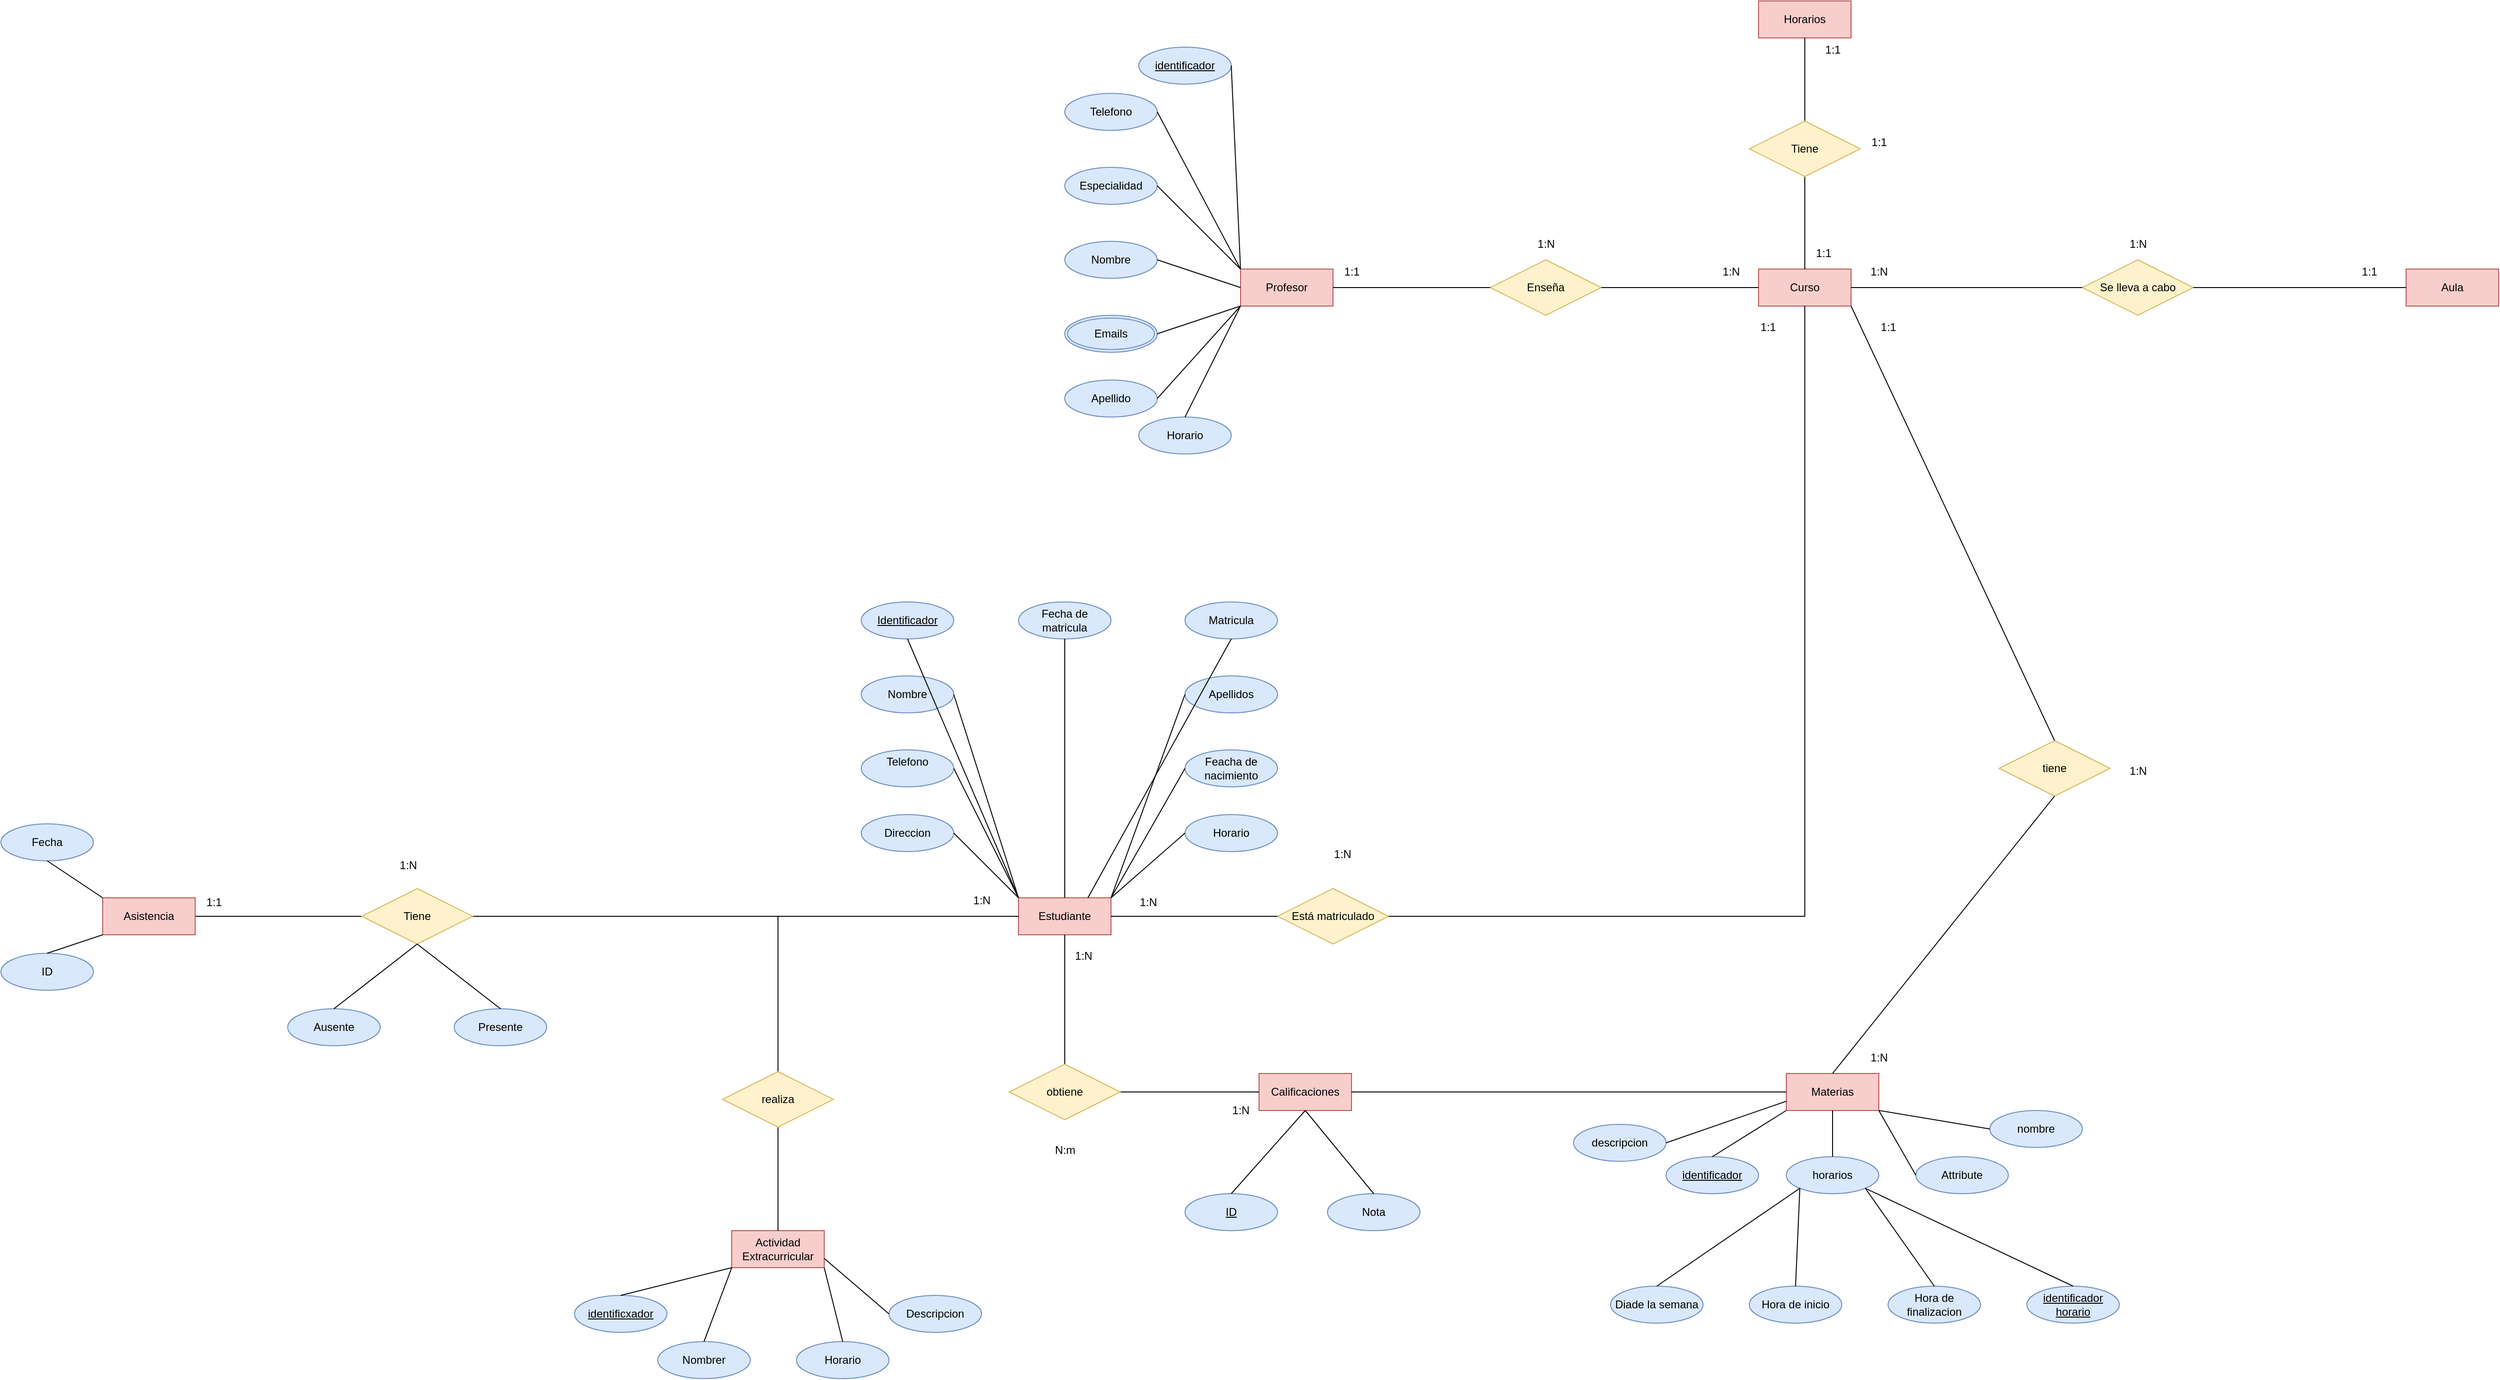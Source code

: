 <mxfile version="22.0.2" type="github">
  <diagram name="Página-1" id="wPSjvJBnHObbscWLN2zT">
    <mxGraphModel dx="8824" dy="5144" grid="1" gridSize="10" guides="1" tooltips="1" connect="1" arrows="1" fold="1" page="1" pageScale="1" pageWidth="827" pageHeight="1169" math="0" shadow="0">
      <root>
        <mxCell id="0" />
        <mxCell id="1" parent="0" />
        <mxCell id="TZzGec3rQxN_n7V5xTZW-39" value="" style="endArrow=none;html=1;rounded=0;exitX=1;exitY=0.5;exitDx=0;exitDy=0;entryX=0;entryY=0.5;entryDx=0;entryDy=0;" parent="1" source="TZzGec3rQxN_n7V5xTZW-9" target="TZzGec3rQxN_n7V5xTZW-1" edge="1">
          <mxGeometry relative="1" as="geometry">
            <mxPoint x="370" y="240" as="sourcePoint" />
            <mxPoint x="530" y="240" as="targetPoint" />
          </mxGeometry>
        </mxCell>
        <mxCell id="TZzGec3rQxN_n7V5xTZW-1" value="Estudiante" style="whiteSpace=wrap;html=1;align=center;fillColor=#f8cecc;strokeColor=#b85450;" parent="1" vertex="1">
          <mxGeometry x="-20" y="320" width="100" height="40" as="geometry" />
        </mxCell>
        <mxCell id="TZzGec3rQxN_n7V5xTZW-2" value="Curso" style="whiteSpace=wrap;html=1;align=center;fillColor=#f8cecc;strokeColor=#b85450;" parent="1" vertex="1">
          <mxGeometry x="780" y="-360" width="100" height="40" as="geometry" />
        </mxCell>
        <mxCell id="TZzGec3rQxN_n7V5xTZW-3" value="Profesor" style="whiteSpace=wrap;html=1;align=center;fillColor=#f8cecc;strokeColor=#b85450;" parent="1" vertex="1">
          <mxGeometry x="220" y="-360" width="100" height="40" as="geometry" />
        </mxCell>
        <mxCell id="TZzGec3rQxN_n7V5xTZW-4" value="Materias" style="whiteSpace=wrap;html=1;align=center;fillColor=#f8cecc;strokeColor=#b85450;" parent="1" vertex="1">
          <mxGeometry x="810" y="510" width="100" height="40" as="geometry" />
        </mxCell>
        <mxCell id="TZzGec3rQxN_n7V5xTZW-5" value="Aula" style="whiteSpace=wrap;html=1;align=center;fillColor=#f8cecc;strokeColor=#b85450;" parent="1" vertex="1">
          <mxGeometry x="1480" y="-360" width="100" height="40" as="geometry" />
        </mxCell>
        <mxCell id="TZzGec3rQxN_n7V5xTZW-6" value="Horarios" style="whiteSpace=wrap;html=1;align=center;fillColor=#f8cecc;strokeColor=#b85450;" parent="1" vertex="1">
          <mxGeometry x="780" y="-650" width="100" height="40" as="geometry" />
        </mxCell>
        <mxCell id="TZzGec3rQxN_n7V5xTZW-7" value="Calificaciones" style="whiteSpace=wrap;html=1;align=center;fillColor=#f8cecc;strokeColor=#b85450;" parent="1" vertex="1">
          <mxGeometry x="240" y="510" width="100" height="40" as="geometry" />
        </mxCell>
        <mxCell id="TZzGec3rQxN_n7V5xTZW-9" value="Asistencia" style="whiteSpace=wrap;html=1;align=center;fillColor=#f8cecc;strokeColor=#b85450;" parent="1" vertex="1">
          <mxGeometry x="-1010" y="320" width="100" height="40" as="geometry" />
        </mxCell>
        <mxCell id="TZzGec3rQxN_n7V5xTZW-10" value="Está matriculado" style="shape=rhombus;perimeter=rhombusPerimeter;whiteSpace=wrap;html=1;align=center;fillColor=#fff2cc;strokeColor=#d6b656;" parent="1" vertex="1">
          <mxGeometry x="260" y="310" width="120" height="60" as="geometry" />
        </mxCell>
        <mxCell id="TZzGec3rQxN_n7V5xTZW-12" value="" style="endArrow=none;html=1;rounded=0;entryX=0;entryY=0.5;entryDx=0;entryDy=0;exitX=1;exitY=0.5;exitDx=0;exitDy=0;" parent="1" source="TZzGec3rQxN_n7V5xTZW-1" target="TZzGec3rQxN_n7V5xTZW-10" edge="1">
          <mxGeometry relative="1" as="geometry">
            <mxPoint x="90" y="340" as="sourcePoint" />
            <mxPoint x="130" y="230" as="targetPoint" />
          </mxGeometry>
        </mxCell>
        <mxCell id="TZzGec3rQxN_n7V5xTZW-13" value="" style="endArrow=none;html=1;rounded=0;entryX=1;entryY=0.5;entryDx=0;entryDy=0;exitX=0.5;exitY=1;exitDx=0;exitDy=0;" parent="1" source="TZzGec3rQxN_n7V5xTZW-2" target="TZzGec3rQxN_n7V5xTZW-10" edge="1">
          <mxGeometry relative="1" as="geometry">
            <mxPoint x="210" y="230" as="sourcePoint" />
            <mxPoint x="370" y="230" as="targetPoint" />
            <Array as="points">
              <mxPoint x="830" y="340" />
            </Array>
          </mxGeometry>
        </mxCell>
        <mxCell id="TZzGec3rQxN_n7V5xTZW-14" value="Enseña" style="shape=rhombus;perimeter=rhombusPerimeter;whiteSpace=wrap;html=1;align=center;fillColor=#fff2cc;strokeColor=#d6b656;" parent="1" vertex="1">
          <mxGeometry x="490" y="-370" width="120" height="60" as="geometry" />
        </mxCell>
        <mxCell id="TZzGec3rQxN_n7V5xTZW-15" value="" style="endArrow=none;html=1;rounded=0;entryX=0;entryY=0.5;entryDx=0;entryDy=0;exitX=1;exitY=0.5;exitDx=0;exitDy=0;" parent="1" source="TZzGec3rQxN_n7V5xTZW-3" target="TZzGec3rQxN_n7V5xTZW-14" edge="1">
          <mxGeometry relative="1" as="geometry">
            <mxPoint x="210" y="-250" as="sourcePoint" />
            <mxPoint x="370" y="-250" as="targetPoint" />
          </mxGeometry>
        </mxCell>
        <mxCell id="TZzGec3rQxN_n7V5xTZW-16" value="" style="endArrow=none;html=1;rounded=0;entryX=0;entryY=0.5;entryDx=0;entryDy=0;exitX=1;exitY=0.5;exitDx=0;exitDy=0;" parent="1" source="TZzGec3rQxN_n7V5xTZW-14" target="TZzGec3rQxN_n7V5xTZW-2" edge="1">
          <mxGeometry relative="1" as="geometry">
            <mxPoint x="210" y="-250" as="sourcePoint" />
            <mxPoint x="370" y="-250" as="targetPoint" />
          </mxGeometry>
        </mxCell>
        <mxCell id="TZzGec3rQxN_n7V5xTZW-24" value="Se lleva a cabo" style="shape=rhombus;perimeter=rhombusPerimeter;whiteSpace=wrap;html=1;align=center;fillColor=#fff2cc;strokeColor=#d6b656;" parent="1" vertex="1">
          <mxGeometry x="1130" y="-370" width="120" height="60" as="geometry" />
        </mxCell>
        <mxCell id="TZzGec3rQxN_n7V5xTZW-25" value="" style="endArrow=none;html=1;rounded=0;entryX=0;entryY=0.5;entryDx=0;entryDy=0;exitX=1;exitY=0.5;exitDx=0;exitDy=0;" parent="1" source="TZzGec3rQxN_n7V5xTZW-2" target="TZzGec3rQxN_n7V5xTZW-24" edge="1">
          <mxGeometry relative="1" as="geometry">
            <mxPoint x="610" y="-260" as="sourcePoint" />
            <mxPoint x="770" y="-260" as="targetPoint" />
          </mxGeometry>
        </mxCell>
        <mxCell id="TZzGec3rQxN_n7V5xTZW-26" value="" style="endArrow=none;html=1;rounded=0;entryX=0;entryY=0.5;entryDx=0;entryDy=0;exitX=1;exitY=0.5;exitDx=0;exitDy=0;" parent="1" source="TZzGec3rQxN_n7V5xTZW-24" target="TZzGec3rQxN_n7V5xTZW-5" edge="1">
          <mxGeometry relative="1" as="geometry">
            <mxPoint x="800" y="-260" as="sourcePoint" />
            <mxPoint x="960" y="-260" as="targetPoint" />
          </mxGeometry>
        </mxCell>
        <mxCell id="TZzGec3rQxN_n7V5xTZW-28" value="" style="endArrow=none;html=1;rounded=0;entryX=0.5;entryY=1;entryDx=0;entryDy=0;exitX=0.5;exitY=0;exitDx=0;exitDy=0;" parent="1" source="TZzGec3rQxN_n7V5xTZW-2" target="TZzGec3rQxN_n7V5xTZW-6" edge="1">
          <mxGeometry relative="1" as="geometry">
            <mxPoint x="610" y="70" as="sourcePoint" />
            <mxPoint x="770" y="70" as="targetPoint" />
          </mxGeometry>
        </mxCell>
        <mxCell id="TZzGec3rQxN_n7V5xTZW-27" value="Tiene" style="shape=rhombus;perimeter=rhombusPerimeter;whiteSpace=wrap;html=1;align=center;fillColor=#fff2cc;strokeColor=#d6b656;" parent="1" vertex="1">
          <mxGeometry x="770" y="-520" width="120" height="60" as="geometry" />
        </mxCell>
        <mxCell id="TZzGec3rQxN_n7V5xTZW-30" value="" style="endArrow=none;html=1;rounded=0;exitX=0.5;exitY=1;exitDx=0;exitDy=0;" parent="1" source="TZzGec3rQxN_n7V5xTZW-29" edge="1">
          <mxGeometry relative="1" as="geometry">
            <mxPoint x="370" y="230" as="sourcePoint" />
            <mxPoint x="240" y="530" as="targetPoint" />
            <Array as="points">
              <mxPoint x="30" y="530" />
            </Array>
          </mxGeometry>
        </mxCell>
        <mxCell id="TZzGec3rQxN_n7V5xTZW-32" value="Tiene" style="shape=rhombus;perimeter=rhombusPerimeter;whiteSpace=wrap;html=1;align=center;fillColor=#fff2cc;strokeColor=#d6b656;" parent="1" vertex="1">
          <mxGeometry x="-730" y="310" width="120" height="60" as="geometry" />
        </mxCell>
        <mxCell id="TZzGec3rQxN_n7V5xTZW-34" value="tiene" style="shape=rhombus;perimeter=rhombusPerimeter;whiteSpace=wrap;html=1;align=center;fillColor=#fff2cc;strokeColor=#d6b656;" parent="1" vertex="1">
          <mxGeometry x="1040" y="150" width="120" height="60" as="geometry" />
        </mxCell>
        <mxCell id="TZzGec3rQxN_n7V5xTZW-40" value="" style="endArrow=none;html=1;rounded=0;exitX=0.5;exitY=1;exitDx=0;exitDy=0;" parent="1" source="TZzGec3rQxN_n7V5xTZW-1" target="TZzGec3rQxN_n7V5xTZW-29" edge="1">
          <mxGeometry relative="1" as="geometry">
            <mxPoint x="30" y="360" as="sourcePoint" />
            <mxPoint x="240" y="520" as="targetPoint" />
            <Array as="points" />
          </mxGeometry>
        </mxCell>
        <mxCell id="TZzGec3rQxN_n7V5xTZW-29" value="obtiene" style="shape=rhombus;perimeter=rhombusPerimeter;whiteSpace=wrap;html=1;align=center;fillColor=#fff2cc;strokeColor=#d6b656;" parent="1" vertex="1">
          <mxGeometry x="-30" y="500" width="120" height="60" as="geometry" />
        </mxCell>
        <mxCell id="TZzGec3rQxN_n7V5xTZW-41" value="" style="endArrow=none;html=1;rounded=0;exitX=1;exitY=0.5;exitDx=0;exitDy=0;entryX=0;entryY=0.5;entryDx=0;entryDy=0;" parent="1" source="TZzGec3rQxN_n7V5xTZW-7" target="TZzGec3rQxN_n7V5xTZW-4" edge="1">
          <mxGeometry relative="1" as="geometry">
            <mxPoint x="370" y="240" as="sourcePoint" />
            <mxPoint x="530" y="240" as="targetPoint" />
          </mxGeometry>
        </mxCell>
        <mxCell id="TZzGec3rQxN_n7V5xTZW-42" value="" style="endArrow=none;html=1;rounded=0;exitX=1;exitY=1;exitDx=0;exitDy=0;entryX=0.5;entryY=0;entryDx=0;entryDy=0;" parent="1" source="TZzGec3rQxN_n7V5xTZW-2" target="TZzGec3rQxN_n7V5xTZW-34" edge="1">
          <mxGeometry relative="1" as="geometry">
            <mxPoint x="610" y="240" as="sourcePoint" />
            <mxPoint x="770" y="240" as="targetPoint" />
          </mxGeometry>
        </mxCell>
        <mxCell id="TZzGec3rQxN_n7V5xTZW-43" value="" style="endArrow=none;html=1;rounded=0;entryX=0.5;entryY=1;entryDx=0;entryDy=0;exitX=0.5;exitY=0;exitDx=0;exitDy=0;" parent="1" source="TZzGec3rQxN_n7V5xTZW-4" target="TZzGec3rQxN_n7V5xTZW-34" edge="1">
          <mxGeometry relative="1" as="geometry">
            <mxPoint x="610" y="240" as="sourcePoint" />
            <mxPoint x="770" y="240" as="targetPoint" />
          </mxGeometry>
        </mxCell>
        <mxCell id="xN6OcyvMo-bTMvyKfU6J-1" value="Identificador" style="ellipse;whiteSpace=wrap;html=1;align=center;fontStyle=4;fillColor=#dae8fc;strokeColor=#6c8ebf;" vertex="1" parent="1">
          <mxGeometry x="-190" width="100" height="40" as="geometry" />
        </mxCell>
        <mxCell id="xN6OcyvMo-bTMvyKfU6J-2" value="&lt;div&gt;Telefono&lt;/div&gt;&lt;div&gt;&lt;br&gt;&lt;/div&gt;" style="ellipse;whiteSpace=wrap;html=1;align=center;fillColor=#dae8fc;strokeColor=#6c8ebf;" vertex="1" parent="1">
          <mxGeometry x="-190" y="160" width="100" height="40" as="geometry" />
        </mxCell>
        <mxCell id="xN6OcyvMo-bTMvyKfU6J-3" value="Direccion" style="ellipse;whiteSpace=wrap;html=1;align=center;fillColor=#dae8fc;strokeColor=#6c8ebf;" vertex="1" parent="1">
          <mxGeometry x="-190" y="230" width="100" height="40" as="geometry" />
        </mxCell>
        <mxCell id="xN6OcyvMo-bTMvyKfU6J-4" value="Horario" style="ellipse;whiteSpace=wrap;html=1;align=center;fillColor=#dae8fc;strokeColor=#6c8ebf;" vertex="1" parent="1">
          <mxGeometry x="160" y="230" width="100" height="40" as="geometry" />
        </mxCell>
        <mxCell id="xN6OcyvMo-bTMvyKfU6J-5" value="Feacha de nacimiento" style="ellipse;whiteSpace=wrap;html=1;align=center;fillColor=#dae8fc;strokeColor=#6c8ebf;" vertex="1" parent="1">
          <mxGeometry x="160" y="160" width="100" height="40" as="geometry" />
        </mxCell>
        <mxCell id="xN6OcyvMo-bTMvyKfU6J-6" value="Apellidos" style="ellipse;whiteSpace=wrap;html=1;align=center;fillColor=#dae8fc;strokeColor=#6c8ebf;" vertex="1" parent="1">
          <mxGeometry x="160" y="80" width="100" height="40" as="geometry" />
        </mxCell>
        <mxCell id="xN6OcyvMo-bTMvyKfU6J-7" value="Nombre" style="ellipse;whiteSpace=wrap;html=1;align=center;fillColor=#dae8fc;strokeColor=#6c8ebf;" vertex="1" parent="1">
          <mxGeometry x="-190" y="80" width="100" height="40" as="geometry" />
        </mxCell>
        <mxCell id="xN6OcyvMo-bTMvyKfU6J-13" value="" style="endArrow=none;html=1;rounded=0;entryX=0;entryY=0;entryDx=0;entryDy=0;exitX=1;exitY=0.5;exitDx=0;exitDy=0;" edge="1" parent="1" source="xN6OcyvMo-bTMvyKfU6J-3" target="TZzGec3rQxN_n7V5xTZW-1">
          <mxGeometry relative="1" as="geometry">
            <mxPoint x="-70" y="170" as="sourcePoint" />
            <mxPoint x="90" y="170" as="targetPoint" />
          </mxGeometry>
        </mxCell>
        <mxCell id="xN6OcyvMo-bTMvyKfU6J-15" value="" style="endArrow=none;html=1;rounded=0;entryX=0;entryY=0.5;entryDx=0;entryDy=0;exitX=1;exitY=0;exitDx=0;exitDy=0;" edge="1" parent="1" source="TZzGec3rQxN_n7V5xTZW-1" target="xN6OcyvMo-bTMvyKfU6J-4">
          <mxGeometry relative="1" as="geometry">
            <mxPoint x="-70" y="170" as="sourcePoint" />
            <mxPoint x="90" y="170" as="targetPoint" />
          </mxGeometry>
        </mxCell>
        <mxCell id="xN6OcyvMo-bTMvyKfU6J-16" value="" style="endArrow=none;html=1;rounded=0;entryX=0;entryY=0.5;entryDx=0;entryDy=0;exitX=1;exitY=0;exitDx=0;exitDy=0;" edge="1" parent="1" source="TZzGec3rQxN_n7V5xTZW-1" target="xN6OcyvMo-bTMvyKfU6J-5">
          <mxGeometry relative="1" as="geometry">
            <mxPoint x="-70" y="170" as="sourcePoint" />
            <mxPoint x="90" y="170" as="targetPoint" />
          </mxGeometry>
        </mxCell>
        <mxCell id="xN6OcyvMo-bTMvyKfU6J-17" value="" style="endArrow=none;html=1;rounded=0;entryX=0;entryY=0.5;entryDx=0;entryDy=0;exitX=1;exitY=0;exitDx=0;exitDy=0;" edge="1" parent="1" source="TZzGec3rQxN_n7V5xTZW-1" target="xN6OcyvMo-bTMvyKfU6J-6">
          <mxGeometry relative="1" as="geometry">
            <mxPoint x="-70" y="170" as="sourcePoint" />
            <mxPoint x="90" y="170" as="targetPoint" />
          </mxGeometry>
        </mxCell>
        <mxCell id="xN6OcyvMo-bTMvyKfU6J-18" value="" style="endArrow=none;html=1;rounded=0;entryX=0.5;entryY=1;entryDx=0;entryDy=0;exitX=0;exitY=0;exitDx=0;exitDy=0;" edge="1" parent="1" source="TZzGec3rQxN_n7V5xTZW-1" target="xN6OcyvMo-bTMvyKfU6J-1">
          <mxGeometry relative="1" as="geometry">
            <mxPoint x="-70" y="170" as="sourcePoint" />
            <mxPoint x="90" y="170" as="targetPoint" />
            <Array as="points" />
          </mxGeometry>
        </mxCell>
        <mxCell id="xN6OcyvMo-bTMvyKfU6J-19" value="" style="endArrow=none;html=1;rounded=0;exitX=1;exitY=0.5;exitDx=0;exitDy=0;entryX=0;entryY=0;entryDx=0;entryDy=0;" edge="1" parent="1" source="xN6OcyvMo-bTMvyKfU6J-2" target="TZzGec3rQxN_n7V5xTZW-1">
          <mxGeometry relative="1" as="geometry">
            <mxPoint x="-70" y="170" as="sourcePoint" />
            <mxPoint x="90" y="170" as="targetPoint" />
          </mxGeometry>
        </mxCell>
        <mxCell id="xN6OcyvMo-bTMvyKfU6J-20" value="" style="endArrow=none;html=1;rounded=0;exitX=1;exitY=0.5;exitDx=0;exitDy=0;entryX=0;entryY=0;entryDx=0;entryDy=0;" edge="1" parent="1" source="xN6OcyvMo-bTMvyKfU6J-7" target="TZzGec3rQxN_n7V5xTZW-1">
          <mxGeometry relative="1" as="geometry">
            <mxPoint x="-70" y="170" as="sourcePoint" />
            <mxPoint x="90" y="170" as="targetPoint" />
          </mxGeometry>
        </mxCell>
        <mxCell id="xN6OcyvMo-bTMvyKfU6J-21" value="Matricula" style="ellipse;whiteSpace=wrap;html=1;align=center;fillColor=#dae8fc;strokeColor=#6c8ebf;" vertex="1" parent="1">
          <mxGeometry x="160" width="100" height="40" as="geometry" />
        </mxCell>
        <mxCell id="xN6OcyvMo-bTMvyKfU6J-22" value="Fecha de matricula" style="ellipse;whiteSpace=wrap;html=1;align=center;fillColor=#dae8fc;strokeColor=#6c8ebf;" vertex="1" parent="1">
          <mxGeometry x="-20" width="100" height="40" as="geometry" />
        </mxCell>
        <mxCell id="xN6OcyvMo-bTMvyKfU6J-23" value="" style="endArrow=none;html=1;rounded=0;exitX=0.5;exitY=1;exitDx=0;exitDy=0;entryX=0.5;entryY=0;entryDx=0;entryDy=0;" edge="1" parent="1" source="xN6OcyvMo-bTMvyKfU6J-22" target="TZzGec3rQxN_n7V5xTZW-1">
          <mxGeometry relative="1" as="geometry">
            <mxPoint x="260" y="190" as="sourcePoint" />
            <mxPoint x="30" y="310" as="targetPoint" />
          </mxGeometry>
        </mxCell>
        <mxCell id="xN6OcyvMo-bTMvyKfU6J-25" value="" style="endArrow=none;html=1;rounded=0;exitX=0.5;exitY=1;exitDx=0;exitDy=0;entryX=0.75;entryY=0;entryDx=0;entryDy=0;" edge="1" parent="1" source="xN6OcyvMo-bTMvyKfU6J-21" target="TZzGec3rQxN_n7V5xTZW-1">
          <mxGeometry relative="1" as="geometry">
            <mxPoint x="260" y="190" as="sourcePoint" />
            <mxPoint x="50" y="310" as="targetPoint" />
          </mxGeometry>
        </mxCell>
        <mxCell id="xN6OcyvMo-bTMvyKfU6J-26" value="identificador" style="ellipse;whiteSpace=wrap;html=1;align=center;fontStyle=4;fillColor=#dae8fc;strokeColor=#6c8ebf;" vertex="1" parent="1">
          <mxGeometry x="110" y="-600" width="100" height="40" as="geometry" />
        </mxCell>
        <mxCell id="xN6OcyvMo-bTMvyKfU6J-29" value="Telefono" style="ellipse;whiteSpace=wrap;html=1;align=center;fillColor=#dae8fc;strokeColor=#6c8ebf;" vertex="1" parent="1">
          <mxGeometry x="30" y="-550" width="100" height="40" as="geometry" />
        </mxCell>
        <mxCell id="xN6OcyvMo-bTMvyKfU6J-30" value="Especialidad" style="ellipse;whiteSpace=wrap;html=1;align=center;fillColor=#dae8fc;strokeColor=#6c8ebf;" vertex="1" parent="1">
          <mxGeometry x="30" y="-470" width="100" height="40" as="geometry" />
        </mxCell>
        <mxCell id="xN6OcyvMo-bTMvyKfU6J-31" value="Apellido" style="ellipse;whiteSpace=wrap;html=1;align=center;fillColor=#dae8fc;strokeColor=#6c8ebf;" vertex="1" parent="1">
          <mxGeometry x="30" y="-240" width="100" height="40" as="geometry" />
        </mxCell>
        <mxCell id="xN6OcyvMo-bTMvyKfU6J-32" value="Nombre" style="ellipse;whiteSpace=wrap;html=1;align=center;fillColor=#dae8fc;strokeColor=#6c8ebf;" vertex="1" parent="1">
          <mxGeometry x="30" y="-390" width="100" height="40" as="geometry" />
        </mxCell>
        <mxCell id="xN6OcyvMo-bTMvyKfU6J-33" value="Emails" style="ellipse;shape=doubleEllipse;margin=3;whiteSpace=wrap;html=1;align=center;fillColor=#dae8fc;strokeColor=#6c8ebf;" vertex="1" parent="1">
          <mxGeometry x="30" y="-310" width="100" height="40" as="geometry" />
        </mxCell>
        <mxCell id="xN6OcyvMo-bTMvyKfU6J-34" value="Horario" style="ellipse;whiteSpace=wrap;html=1;align=center;fillColor=#dae8fc;strokeColor=#6c8ebf;" vertex="1" parent="1">
          <mxGeometry x="110" y="-200" width="100" height="40" as="geometry" />
        </mxCell>
        <mxCell id="xN6OcyvMo-bTMvyKfU6J-35" value="" style="endArrow=none;html=1;rounded=0;entryX=0;entryY=1;entryDx=0;entryDy=0;exitX=0.5;exitY=0;exitDx=0;exitDy=0;" edge="1" parent="1" source="xN6OcyvMo-bTMvyKfU6J-34" target="TZzGec3rQxN_n7V5xTZW-3">
          <mxGeometry relative="1" as="geometry">
            <mxPoint x="90" y="-270" as="sourcePoint" />
            <mxPoint x="250" y="-270" as="targetPoint" />
          </mxGeometry>
        </mxCell>
        <mxCell id="xN6OcyvMo-bTMvyKfU6J-36" value="" style="endArrow=none;html=1;rounded=0;exitX=0;exitY=1;exitDx=0;exitDy=0;entryX=1;entryY=0.5;entryDx=0;entryDy=0;" edge="1" parent="1" source="TZzGec3rQxN_n7V5xTZW-3" target="xN6OcyvMo-bTMvyKfU6J-31">
          <mxGeometry relative="1" as="geometry">
            <mxPoint x="90" y="-270" as="sourcePoint" />
            <mxPoint x="250" y="-270" as="targetPoint" />
          </mxGeometry>
        </mxCell>
        <mxCell id="xN6OcyvMo-bTMvyKfU6J-37" value="" style="endArrow=none;html=1;rounded=0;entryX=0;entryY=1;entryDx=0;entryDy=0;exitX=1;exitY=0.5;exitDx=0;exitDy=0;" edge="1" parent="1" source="xN6OcyvMo-bTMvyKfU6J-33" target="TZzGec3rQxN_n7V5xTZW-3">
          <mxGeometry relative="1" as="geometry">
            <mxPoint x="90" y="-270" as="sourcePoint" />
            <mxPoint x="250" y="-270" as="targetPoint" />
          </mxGeometry>
        </mxCell>
        <mxCell id="xN6OcyvMo-bTMvyKfU6J-38" value="" style="endArrow=none;html=1;rounded=0;entryX=0;entryY=0.5;entryDx=0;entryDy=0;exitX=1;exitY=0.5;exitDx=0;exitDy=0;" edge="1" parent="1" source="xN6OcyvMo-bTMvyKfU6J-32" target="TZzGec3rQxN_n7V5xTZW-3">
          <mxGeometry relative="1" as="geometry">
            <mxPoint x="90" y="-270" as="sourcePoint" />
            <mxPoint x="250" y="-270" as="targetPoint" />
          </mxGeometry>
        </mxCell>
        <mxCell id="xN6OcyvMo-bTMvyKfU6J-39" value="" style="endArrow=none;html=1;rounded=0;entryX=0;entryY=0;entryDx=0;entryDy=0;exitX=1;exitY=0.5;exitDx=0;exitDy=0;" edge="1" parent="1" source="xN6OcyvMo-bTMvyKfU6J-30" target="TZzGec3rQxN_n7V5xTZW-3">
          <mxGeometry relative="1" as="geometry">
            <mxPoint x="90" y="-270" as="sourcePoint" />
            <mxPoint x="250" y="-270" as="targetPoint" />
          </mxGeometry>
        </mxCell>
        <mxCell id="xN6OcyvMo-bTMvyKfU6J-40" value="" style="endArrow=none;html=1;rounded=0;entryX=0;entryY=0;entryDx=0;entryDy=0;exitX=1;exitY=0.5;exitDx=0;exitDy=0;" edge="1" parent="1" source="xN6OcyvMo-bTMvyKfU6J-29" target="TZzGec3rQxN_n7V5xTZW-3">
          <mxGeometry relative="1" as="geometry">
            <mxPoint x="90" y="-270" as="sourcePoint" />
            <mxPoint x="250" y="-270" as="targetPoint" />
          </mxGeometry>
        </mxCell>
        <mxCell id="xN6OcyvMo-bTMvyKfU6J-41" value="" style="endArrow=none;html=1;rounded=0;entryX=0;entryY=0;entryDx=0;entryDy=0;exitX=1;exitY=0.5;exitDx=0;exitDy=0;" edge="1" parent="1" source="xN6OcyvMo-bTMvyKfU6J-26" target="TZzGec3rQxN_n7V5xTZW-3">
          <mxGeometry relative="1" as="geometry">
            <mxPoint x="90" y="-270" as="sourcePoint" />
            <mxPoint x="250" y="-270" as="targetPoint" />
          </mxGeometry>
        </mxCell>
        <mxCell id="xN6OcyvMo-bTMvyKfU6J-42" value="identificador" style="ellipse;whiteSpace=wrap;html=1;align=center;fontStyle=4;fillColor=#dae8fc;strokeColor=#6c8ebf;" vertex="1" parent="1">
          <mxGeometry x="680" y="600" width="100" height="40" as="geometry" />
        </mxCell>
        <mxCell id="xN6OcyvMo-bTMvyKfU6J-43" value="Attribute" style="ellipse;whiteSpace=wrap;html=1;align=center;fillColor=#dae8fc;strokeColor=#6c8ebf;" vertex="1" parent="1">
          <mxGeometry x="950" y="600" width="100" height="40" as="geometry" />
        </mxCell>
        <mxCell id="xN6OcyvMo-bTMvyKfU6J-44" value="horarios" style="ellipse;whiteSpace=wrap;html=1;align=center;fillColor=#dae8fc;strokeColor=#6c8ebf;" vertex="1" parent="1">
          <mxGeometry x="810" y="600" width="100" height="40" as="geometry" />
        </mxCell>
        <mxCell id="xN6OcyvMo-bTMvyKfU6J-45" value="descripcion" style="ellipse;whiteSpace=wrap;html=1;align=center;fillColor=#dae8fc;strokeColor=#6c8ebf;" vertex="1" parent="1">
          <mxGeometry x="580" y="565" width="100" height="40" as="geometry" />
        </mxCell>
        <mxCell id="xN6OcyvMo-bTMvyKfU6J-46" value="nombre" style="ellipse;whiteSpace=wrap;html=1;align=center;fillColor=#dae8fc;strokeColor=#6c8ebf;" vertex="1" parent="1">
          <mxGeometry x="1030" y="550" width="100" height="40" as="geometry" />
        </mxCell>
        <mxCell id="xN6OcyvMo-bTMvyKfU6J-47" value="Hora de finalizacion" style="ellipse;whiteSpace=wrap;html=1;align=center;fillColor=#dae8fc;strokeColor=#6c8ebf;" vertex="1" parent="1">
          <mxGeometry x="920" y="740" width="100" height="40" as="geometry" />
        </mxCell>
        <mxCell id="xN6OcyvMo-bTMvyKfU6J-48" value="Hora de inicio" style="ellipse;whiteSpace=wrap;html=1;align=center;fillColor=#dae8fc;strokeColor=#6c8ebf;" vertex="1" parent="1">
          <mxGeometry x="770" y="740" width="100" height="40" as="geometry" />
        </mxCell>
        <mxCell id="xN6OcyvMo-bTMvyKfU6J-49" value="Diade la semana " style="ellipse;whiteSpace=wrap;html=1;align=center;fillColor=#dae8fc;strokeColor=#6c8ebf;" vertex="1" parent="1">
          <mxGeometry x="620" y="740" width="100" height="40" as="geometry" />
        </mxCell>
        <mxCell id="xN6OcyvMo-bTMvyKfU6J-50" value="identificador horario" style="ellipse;whiteSpace=wrap;html=1;align=center;fontStyle=4;fillColor=#dae8fc;strokeColor=#6c8ebf;" vertex="1" parent="1">
          <mxGeometry x="1070" y="740" width="100" height="40" as="geometry" />
        </mxCell>
        <mxCell id="xN6OcyvMo-bTMvyKfU6J-51" value="" style="endArrow=none;html=1;rounded=0;exitX=0.5;exitY=0;exitDx=0;exitDy=0;entryX=0;entryY=1;entryDx=0;entryDy=0;" edge="1" parent="1" source="xN6OcyvMo-bTMvyKfU6J-48" target="xN6OcyvMo-bTMvyKfU6J-44">
          <mxGeometry relative="1" as="geometry">
            <mxPoint x="880" y="610" as="sourcePoint" />
            <mxPoint x="1040" y="610" as="targetPoint" />
          </mxGeometry>
        </mxCell>
        <mxCell id="xN6OcyvMo-bTMvyKfU6J-52" value="" style="endArrow=none;html=1;rounded=0;entryX=0.5;entryY=0;entryDx=0;entryDy=0;exitX=1;exitY=1;exitDx=0;exitDy=0;" edge="1" parent="1" source="xN6OcyvMo-bTMvyKfU6J-44" target="xN6OcyvMo-bTMvyKfU6J-47">
          <mxGeometry relative="1" as="geometry">
            <mxPoint x="880" y="610" as="sourcePoint" />
            <mxPoint x="1040" y="610" as="targetPoint" />
          </mxGeometry>
        </mxCell>
        <mxCell id="xN6OcyvMo-bTMvyKfU6J-53" value="" style="endArrow=none;html=1;rounded=0;entryX=0.5;entryY=0;entryDx=0;entryDy=0;exitX=1;exitY=1;exitDx=0;exitDy=0;" edge="1" parent="1" source="xN6OcyvMo-bTMvyKfU6J-44" target="xN6OcyvMo-bTMvyKfU6J-50">
          <mxGeometry relative="1" as="geometry">
            <mxPoint x="880" y="610" as="sourcePoint" />
            <mxPoint x="1040" y="610" as="targetPoint" />
          </mxGeometry>
        </mxCell>
        <mxCell id="xN6OcyvMo-bTMvyKfU6J-54" value="" style="endArrow=none;html=1;rounded=0;exitX=0.5;exitY=0;exitDx=0;exitDy=0;entryX=0;entryY=1;entryDx=0;entryDy=0;" edge="1" parent="1" source="xN6OcyvMo-bTMvyKfU6J-49" target="xN6OcyvMo-bTMvyKfU6J-44">
          <mxGeometry relative="1" as="geometry">
            <mxPoint x="880" y="610" as="sourcePoint" />
            <mxPoint x="1040" y="610" as="targetPoint" />
          </mxGeometry>
        </mxCell>
        <mxCell id="xN6OcyvMo-bTMvyKfU6J-55" value="ID" style="ellipse;whiteSpace=wrap;html=1;align=center;fontStyle=4;fillColor=#dae8fc;strokeColor=#6c8ebf;" vertex="1" parent="1">
          <mxGeometry x="160" y="640" width="100" height="40" as="geometry" />
        </mxCell>
        <mxCell id="xN6OcyvMo-bTMvyKfU6J-56" value="Nota" style="ellipse;whiteSpace=wrap;html=1;align=center;fillColor=#dae8fc;strokeColor=#6c8ebf;" vertex="1" parent="1">
          <mxGeometry x="314" y="640" width="100" height="40" as="geometry" />
        </mxCell>
        <mxCell id="xN6OcyvMo-bTMvyKfU6J-57" value="" style="endArrow=none;html=1;rounded=0;exitX=0.5;exitY=1;exitDx=0;exitDy=0;entryX=0.5;entryY=0;entryDx=0;entryDy=0;" edge="1" parent="1" source="TZzGec3rQxN_n7V5xTZW-7" target="xN6OcyvMo-bTMvyKfU6J-56">
          <mxGeometry relative="1" as="geometry">
            <mxPoint x="250" y="660" as="sourcePoint" />
            <mxPoint x="410" y="660" as="targetPoint" />
          </mxGeometry>
        </mxCell>
        <mxCell id="xN6OcyvMo-bTMvyKfU6J-58" value="" style="endArrow=none;html=1;rounded=0;exitX=0.5;exitY=0;exitDx=0;exitDy=0;entryX=0.5;entryY=1;entryDx=0;entryDy=0;" edge="1" parent="1" source="xN6OcyvMo-bTMvyKfU6J-55" target="TZzGec3rQxN_n7V5xTZW-7">
          <mxGeometry relative="1" as="geometry">
            <mxPoint x="250" y="660" as="sourcePoint" />
            <mxPoint x="410" y="660" as="targetPoint" />
          </mxGeometry>
        </mxCell>
        <mxCell id="xN6OcyvMo-bTMvyKfU6J-60" value="Ausente " style="ellipse;whiteSpace=wrap;html=1;align=center;fillColor=#dae8fc;strokeColor=#6c8ebf;" vertex="1" parent="1">
          <mxGeometry x="-810" y="440" width="100" height="40" as="geometry" />
        </mxCell>
        <mxCell id="xN6OcyvMo-bTMvyKfU6J-61" value="Presente" style="ellipse;whiteSpace=wrap;html=1;align=center;fillColor=#dae8fc;strokeColor=#6c8ebf;" vertex="1" parent="1">
          <mxGeometry x="-630" y="440" width="100" height="40" as="geometry" />
        </mxCell>
        <mxCell id="xN6OcyvMo-bTMvyKfU6J-62" value="ID" style="ellipse;whiteSpace=wrap;html=1;align=center;fillColor=#dae8fc;strokeColor=#6c8ebf;" vertex="1" parent="1">
          <mxGeometry x="-1120" y="380" width="100" height="40" as="geometry" />
        </mxCell>
        <mxCell id="xN6OcyvMo-bTMvyKfU6J-63" value="Fecha" style="ellipse;whiteSpace=wrap;html=1;align=center;fillColor=#dae8fc;strokeColor=#6c8ebf;" vertex="1" parent="1">
          <mxGeometry x="-1120" y="240" width="100" height="40" as="geometry" />
        </mxCell>
        <mxCell id="xN6OcyvMo-bTMvyKfU6J-64" value="" style="endArrow=none;html=1;rounded=0;entryX=0.5;entryY=0;entryDx=0;entryDy=0;exitX=0.5;exitY=1;exitDx=0;exitDy=0;" edge="1" parent="1" source="TZzGec3rQxN_n7V5xTZW-32" target="xN6OcyvMo-bTMvyKfU6J-60">
          <mxGeometry relative="1" as="geometry">
            <mxPoint x="-590" y="340" as="sourcePoint" />
            <mxPoint x="-430" y="340" as="targetPoint" />
          </mxGeometry>
        </mxCell>
        <mxCell id="xN6OcyvMo-bTMvyKfU6J-65" value="" style="endArrow=none;html=1;rounded=0;entryX=0.5;entryY=0;entryDx=0;entryDy=0;exitX=0.5;exitY=1;exitDx=0;exitDy=0;" edge="1" parent="1" source="TZzGec3rQxN_n7V5xTZW-32" target="xN6OcyvMo-bTMvyKfU6J-61">
          <mxGeometry relative="1" as="geometry">
            <mxPoint x="-590" y="340" as="sourcePoint" />
            <mxPoint x="-430" y="340" as="targetPoint" />
          </mxGeometry>
        </mxCell>
        <mxCell id="xN6OcyvMo-bTMvyKfU6J-66" value="" style="endArrow=none;html=1;rounded=0;exitX=0.5;exitY=0;exitDx=0;exitDy=0;entryX=0;entryY=1;entryDx=0;entryDy=0;" edge="1" parent="1" source="xN6OcyvMo-bTMvyKfU6J-62" target="TZzGec3rQxN_n7V5xTZW-9">
          <mxGeometry relative="1" as="geometry">
            <mxPoint x="-590" y="340" as="sourcePoint" />
            <mxPoint x="-430" y="340" as="targetPoint" />
          </mxGeometry>
        </mxCell>
        <mxCell id="xN6OcyvMo-bTMvyKfU6J-67" value="" style="endArrow=none;html=1;rounded=0;exitX=0.5;exitY=1;exitDx=0;exitDy=0;entryX=0;entryY=0;entryDx=0;entryDy=0;" edge="1" parent="1" source="xN6OcyvMo-bTMvyKfU6J-63" target="TZzGec3rQxN_n7V5xTZW-9">
          <mxGeometry relative="1" as="geometry">
            <mxPoint x="-620" y="280" as="sourcePoint" />
            <mxPoint x="-460" y="280" as="targetPoint" />
          </mxGeometry>
        </mxCell>
        <mxCell id="xN6OcyvMo-bTMvyKfU6J-75" value="" style="endArrow=none;html=1;rounded=0;entryX=1;entryY=0.5;entryDx=0;entryDy=0;exitX=0;exitY=0.75;exitDx=0;exitDy=0;" edge="1" parent="1" source="TZzGec3rQxN_n7V5xTZW-4" target="xN6OcyvMo-bTMvyKfU6J-45">
          <mxGeometry relative="1" as="geometry">
            <mxPoint x="190" y="210" as="sourcePoint" />
            <mxPoint x="350" y="210" as="targetPoint" />
          </mxGeometry>
        </mxCell>
        <mxCell id="xN6OcyvMo-bTMvyKfU6J-76" value="" style="endArrow=none;html=1;rounded=0;entryX=0.5;entryY=1;entryDx=0;entryDy=0;exitX=0.5;exitY=0;exitDx=0;exitDy=0;" edge="1" parent="1" source="xN6OcyvMo-bTMvyKfU6J-44" target="TZzGec3rQxN_n7V5xTZW-4">
          <mxGeometry relative="1" as="geometry">
            <mxPoint x="690" y="550" as="sourcePoint" />
            <mxPoint x="850" y="550" as="targetPoint" />
          </mxGeometry>
        </mxCell>
        <mxCell id="xN6OcyvMo-bTMvyKfU6J-77" value="" style="endArrow=none;html=1;rounded=0;exitX=0.5;exitY=0;exitDx=0;exitDy=0;entryX=0;entryY=1;entryDx=0;entryDy=0;" edge="1" parent="1" source="xN6OcyvMo-bTMvyKfU6J-42" target="TZzGec3rQxN_n7V5xTZW-4">
          <mxGeometry relative="1" as="geometry">
            <mxPoint x="690" y="550" as="sourcePoint" />
            <mxPoint x="850" y="550" as="targetPoint" />
          </mxGeometry>
        </mxCell>
        <mxCell id="xN6OcyvMo-bTMvyKfU6J-78" value="" style="endArrow=none;html=1;rounded=0;entryX=0;entryY=0.5;entryDx=0;entryDy=0;exitX=1;exitY=1;exitDx=0;exitDy=0;" edge="1" parent="1" source="TZzGec3rQxN_n7V5xTZW-4" target="xN6OcyvMo-bTMvyKfU6J-46">
          <mxGeometry relative="1" as="geometry">
            <mxPoint x="770" y="580" as="sourcePoint" />
            <mxPoint x="930" y="580" as="targetPoint" />
          </mxGeometry>
        </mxCell>
        <mxCell id="xN6OcyvMo-bTMvyKfU6J-79" value="" style="endArrow=none;html=1;rounded=0;entryX=0;entryY=0.5;entryDx=0;entryDy=0;exitX=1;exitY=1;exitDx=0;exitDy=0;" edge="1" parent="1" source="TZzGec3rQxN_n7V5xTZW-4" target="xN6OcyvMo-bTMvyKfU6J-43">
          <mxGeometry relative="1" as="geometry">
            <mxPoint x="770" y="580" as="sourcePoint" />
            <mxPoint x="930" y="580" as="targetPoint" />
          </mxGeometry>
        </mxCell>
        <mxCell id="xN6OcyvMo-bTMvyKfU6J-80" value="1:1" style="text;html=1;align=center;verticalAlign=middle;resizable=0;points=[];autosize=1;strokeColor=none;fillColor=none;" vertex="1" parent="1">
          <mxGeometry x="-910" y="310" width="40" height="30" as="geometry" />
        </mxCell>
        <mxCell id="xN6OcyvMo-bTMvyKfU6J-81" value="1:N" style="text;html=1;align=center;verticalAlign=middle;resizable=0;points=[];autosize=1;strokeColor=none;fillColor=none;" vertex="1" parent="1">
          <mxGeometry x="-80" y="308" width="40" height="30" as="geometry" />
        </mxCell>
        <mxCell id="xN6OcyvMo-bTMvyKfU6J-82" value="1:N" style="text;html=1;align=center;verticalAlign=middle;resizable=0;points=[];autosize=1;strokeColor=none;fillColor=none;" vertex="1" parent="1">
          <mxGeometry x="-700" y="270" width="40" height="30" as="geometry" />
        </mxCell>
        <mxCell id="xN6OcyvMo-bTMvyKfU6J-83" value="1:N" style="text;html=1;align=center;verticalAlign=middle;resizable=0;points=[];autosize=1;strokeColor=none;fillColor=none;" vertex="1" parent="1">
          <mxGeometry x="30" y="368" width="40" height="30" as="geometry" />
        </mxCell>
        <mxCell id="xN6OcyvMo-bTMvyKfU6J-84" value="1:N" style="text;html=1;align=center;verticalAlign=middle;resizable=0;points=[];autosize=1;strokeColor=none;fillColor=none;" vertex="1" parent="1">
          <mxGeometry x="200" y="535" width="40" height="30" as="geometry" />
        </mxCell>
        <mxCell id="xN6OcyvMo-bTMvyKfU6J-85" value="N:m" style="text;html=1;align=center;verticalAlign=middle;resizable=0;points=[];autosize=1;strokeColor=none;fillColor=none;" vertex="1" parent="1">
          <mxGeometry x="5" y="578" width="50" height="30" as="geometry" />
        </mxCell>
        <mxCell id="xN6OcyvMo-bTMvyKfU6J-86" value="1:N" style="text;html=1;align=center;verticalAlign=middle;resizable=0;points=[];autosize=1;strokeColor=none;fillColor=none;" vertex="1" parent="1">
          <mxGeometry x="100" y="310" width="40" height="30" as="geometry" />
        </mxCell>
        <mxCell id="xN6OcyvMo-bTMvyKfU6J-87" value="1:1" style="text;html=1;align=center;verticalAlign=middle;resizable=0;points=[];autosize=1;strokeColor=none;fillColor=none;" vertex="1" parent="1">
          <mxGeometry x="770" y="-312" width="40" height="30" as="geometry" />
        </mxCell>
        <mxCell id="xN6OcyvMo-bTMvyKfU6J-88" value="1:N" style="text;html=1;align=center;verticalAlign=middle;resizable=0;points=[];autosize=1;strokeColor=none;fillColor=none;" vertex="1" parent="1">
          <mxGeometry x="310" y="258" width="40" height="30" as="geometry" />
        </mxCell>
        <mxCell id="xN6OcyvMo-bTMvyKfU6J-89" value="1:N" style="text;html=1;align=center;verticalAlign=middle;resizable=0;points=[];autosize=1;strokeColor=none;fillColor=none;" vertex="1" parent="1">
          <mxGeometry x="730" y="-372" width="40" height="30" as="geometry" />
        </mxCell>
        <mxCell id="xN6OcyvMo-bTMvyKfU6J-90" value="1:1" style="text;html=1;align=center;verticalAlign=middle;resizable=0;points=[];autosize=1;strokeColor=none;fillColor=none;" vertex="1" parent="1">
          <mxGeometry x="320" y="-372" width="40" height="30" as="geometry" />
        </mxCell>
        <mxCell id="xN6OcyvMo-bTMvyKfU6J-91" value="1:N" style="text;html=1;align=center;verticalAlign=middle;resizable=0;points=[];autosize=1;strokeColor=none;fillColor=none;" vertex="1" parent="1">
          <mxGeometry x="530" y="-402" width="40" height="30" as="geometry" />
        </mxCell>
        <mxCell id="xN6OcyvMo-bTMvyKfU6J-92" value="1:1" style="text;html=1;align=center;verticalAlign=middle;resizable=0;points=[];autosize=1;strokeColor=none;fillColor=none;" vertex="1" parent="1">
          <mxGeometry x="830" y="-392" width="40" height="30" as="geometry" />
        </mxCell>
        <mxCell id="xN6OcyvMo-bTMvyKfU6J-93" value="1:1" style="text;html=1;align=center;verticalAlign=middle;resizable=0;points=[];autosize=1;strokeColor=none;fillColor=none;" vertex="1" parent="1">
          <mxGeometry x="840" y="-612" width="40" height="30" as="geometry" />
        </mxCell>
        <mxCell id="xN6OcyvMo-bTMvyKfU6J-94" value="1:1" style="text;html=1;align=center;verticalAlign=middle;resizable=0;points=[];autosize=1;strokeColor=none;fillColor=none;" vertex="1" parent="1">
          <mxGeometry x="890" y="-512" width="40" height="30" as="geometry" />
        </mxCell>
        <mxCell id="xN6OcyvMo-bTMvyKfU6J-95" value="1:N" style="text;html=1;align=center;verticalAlign=middle;resizable=0;points=[];autosize=1;strokeColor=none;fillColor=none;" vertex="1" parent="1">
          <mxGeometry x="890" y="-372" width="40" height="30" as="geometry" />
        </mxCell>
        <mxCell id="xN6OcyvMo-bTMvyKfU6J-96" value="1:1" style="text;html=1;align=center;verticalAlign=middle;resizable=0;points=[];autosize=1;strokeColor=none;fillColor=none;" vertex="1" parent="1">
          <mxGeometry x="1420" y="-372" width="40" height="30" as="geometry" />
        </mxCell>
        <mxCell id="xN6OcyvMo-bTMvyKfU6J-97" value="1:N" style="text;html=1;align=center;verticalAlign=middle;resizable=0;points=[];autosize=1;strokeColor=none;fillColor=none;" vertex="1" parent="1">
          <mxGeometry x="1170" y="-402" width="40" height="30" as="geometry" />
        </mxCell>
        <mxCell id="xN6OcyvMo-bTMvyKfU6J-98" value="1:N" style="text;html=1;align=center;verticalAlign=middle;resizable=0;points=[];autosize=1;strokeColor=none;fillColor=none;" vertex="1" parent="1">
          <mxGeometry x="890" y="478" width="40" height="30" as="geometry" />
        </mxCell>
        <mxCell id="xN6OcyvMo-bTMvyKfU6J-99" value="1:1" style="text;html=1;align=center;verticalAlign=middle;resizable=0;points=[];autosize=1;strokeColor=none;fillColor=none;" vertex="1" parent="1">
          <mxGeometry x="900" y="-312" width="40" height="30" as="geometry" />
        </mxCell>
        <mxCell id="xN6OcyvMo-bTMvyKfU6J-100" value="1:N" style="text;html=1;align=center;verticalAlign=middle;resizable=0;points=[];autosize=1;strokeColor=none;fillColor=none;" vertex="1" parent="1">
          <mxGeometry x="1170" y="168" width="40" height="30" as="geometry" />
        </mxCell>
        <mxCell id="xN6OcyvMo-bTMvyKfU6J-101" value="&lt;div&gt;Actividad&lt;br&gt;&lt;/div&gt;&lt;div&gt;Extracurricular&lt;/div&gt;" style="whiteSpace=wrap;html=1;align=center;fillColor=#f8cecc;strokeColor=#b85450;" vertex="1" parent="1">
          <mxGeometry x="-330" y="680" width="100" height="40" as="geometry" />
        </mxCell>
        <mxCell id="xN6OcyvMo-bTMvyKfU6J-103" value="" style="endArrow=none;html=1;rounded=0;entryX=0;entryY=0.5;entryDx=0;entryDy=0;" edge="1" parent="1" target="TZzGec3rQxN_n7V5xTZW-1">
          <mxGeometry relative="1" as="geometry">
            <mxPoint x="-280" y="340" as="sourcePoint" />
            <mxPoint x="-50" y="610" as="targetPoint" />
            <Array as="points" />
          </mxGeometry>
        </mxCell>
        <mxCell id="xN6OcyvMo-bTMvyKfU6J-106" value="" style="endArrow=none;html=1;rounded=0;entryX=0.5;entryY=0;entryDx=0;entryDy=0;exitX=0.5;exitY=0;exitDx=0;exitDy=0;" edge="1" parent="1" source="xN6OcyvMo-bTMvyKfU6J-101" target="xN6OcyvMo-bTMvyKfU6J-102">
          <mxGeometry relative="1" as="geometry">
            <mxPoint x="-280" y="680" as="sourcePoint" />
            <mxPoint x="-20" y="340" as="targetPoint" />
            <Array as="points">
              <mxPoint x="-280" y="340" />
            </Array>
          </mxGeometry>
        </mxCell>
        <mxCell id="xN6OcyvMo-bTMvyKfU6J-102" value="realiza" style="shape=rhombus;perimeter=rhombusPerimeter;whiteSpace=wrap;html=1;align=center;fillColor=#fff2cc;strokeColor=#d6b656;" vertex="1" parent="1">
          <mxGeometry x="-340" y="508" width="120" height="60" as="geometry" />
        </mxCell>
        <mxCell id="xN6OcyvMo-bTMvyKfU6J-109" value="identificxador" style="ellipse;whiteSpace=wrap;html=1;align=center;fontStyle=4;fillColor=#dae8fc;strokeColor=#6c8ebf;" vertex="1" parent="1">
          <mxGeometry x="-500" y="750" width="100" height="40" as="geometry" />
        </mxCell>
        <mxCell id="xN6OcyvMo-bTMvyKfU6J-110" value="Nombrer" style="ellipse;whiteSpace=wrap;html=1;align=center;fillColor=#dae8fc;strokeColor=#6c8ebf;" vertex="1" parent="1">
          <mxGeometry x="-410" y="800" width="100" height="40" as="geometry" />
        </mxCell>
        <mxCell id="xN6OcyvMo-bTMvyKfU6J-111" value="Horario" style="ellipse;whiteSpace=wrap;html=1;align=center;fillColor=#dae8fc;strokeColor=#6c8ebf;" vertex="1" parent="1">
          <mxGeometry x="-260" y="800" width="100" height="40" as="geometry" />
        </mxCell>
        <mxCell id="xN6OcyvMo-bTMvyKfU6J-113" value="Descripcion" style="ellipse;whiteSpace=wrap;html=1;align=center;fillColor=#dae8fc;strokeColor=#6c8ebf;" vertex="1" parent="1">
          <mxGeometry x="-160" y="750" width="100" height="40" as="geometry" />
        </mxCell>
        <mxCell id="xN6OcyvMo-bTMvyKfU6J-116" value="" style="endArrow=none;html=1;rounded=0;entryX=0;entryY=0.5;entryDx=0;entryDy=0;exitX=1;exitY=0.75;exitDx=0;exitDy=0;" edge="1" parent="1" source="xN6OcyvMo-bTMvyKfU6J-101" target="xN6OcyvMo-bTMvyKfU6J-113">
          <mxGeometry relative="1" as="geometry">
            <mxPoint x="-210" y="610" as="sourcePoint" />
            <mxPoint x="-50" y="610" as="targetPoint" />
          </mxGeometry>
        </mxCell>
        <mxCell id="xN6OcyvMo-bTMvyKfU6J-117" value="" style="endArrow=none;html=1;rounded=0;exitX=0.5;exitY=0;exitDx=0;exitDy=0;entryX=1;entryY=1;entryDx=0;entryDy=0;" edge="1" parent="1" source="xN6OcyvMo-bTMvyKfU6J-111" target="xN6OcyvMo-bTMvyKfU6J-101">
          <mxGeometry relative="1" as="geometry">
            <mxPoint x="-210" y="610" as="sourcePoint" />
            <mxPoint x="-50" y="610" as="targetPoint" />
          </mxGeometry>
        </mxCell>
        <mxCell id="xN6OcyvMo-bTMvyKfU6J-118" value="" style="endArrow=none;html=1;rounded=0;exitX=0.5;exitY=0;exitDx=0;exitDy=0;entryX=0;entryY=1;entryDx=0;entryDy=0;" edge="1" parent="1" source="xN6OcyvMo-bTMvyKfU6J-110" target="xN6OcyvMo-bTMvyKfU6J-101">
          <mxGeometry relative="1" as="geometry">
            <mxPoint x="-210" y="610" as="sourcePoint" />
            <mxPoint x="-50" y="610" as="targetPoint" />
          </mxGeometry>
        </mxCell>
        <mxCell id="xN6OcyvMo-bTMvyKfU6J-119" value="" style="endArrow=none;html=1;rounded=0;exitX=0.5;exitY=0;exitDx=0;exitDy=0;entryX=0;entryY=1;entryDx=0;entryDy=0;" edge="1" parent="1" source="xN6OcyvMo-bTMvyKfU6J-109" target="xN6OcyvMo-bTMvyKfU6J-101">
          <mxGeometry relative="1" as="geometry">
            <mxPoint x="-210" y="610" as="sourcePoint" />
            <mxPoint x="-50" y="610" as="targetPoint" />
          </mxGeometry>
        </mxCell>
      </root>
    </mxGraphModel>
  </diagram>
</mxfile>
